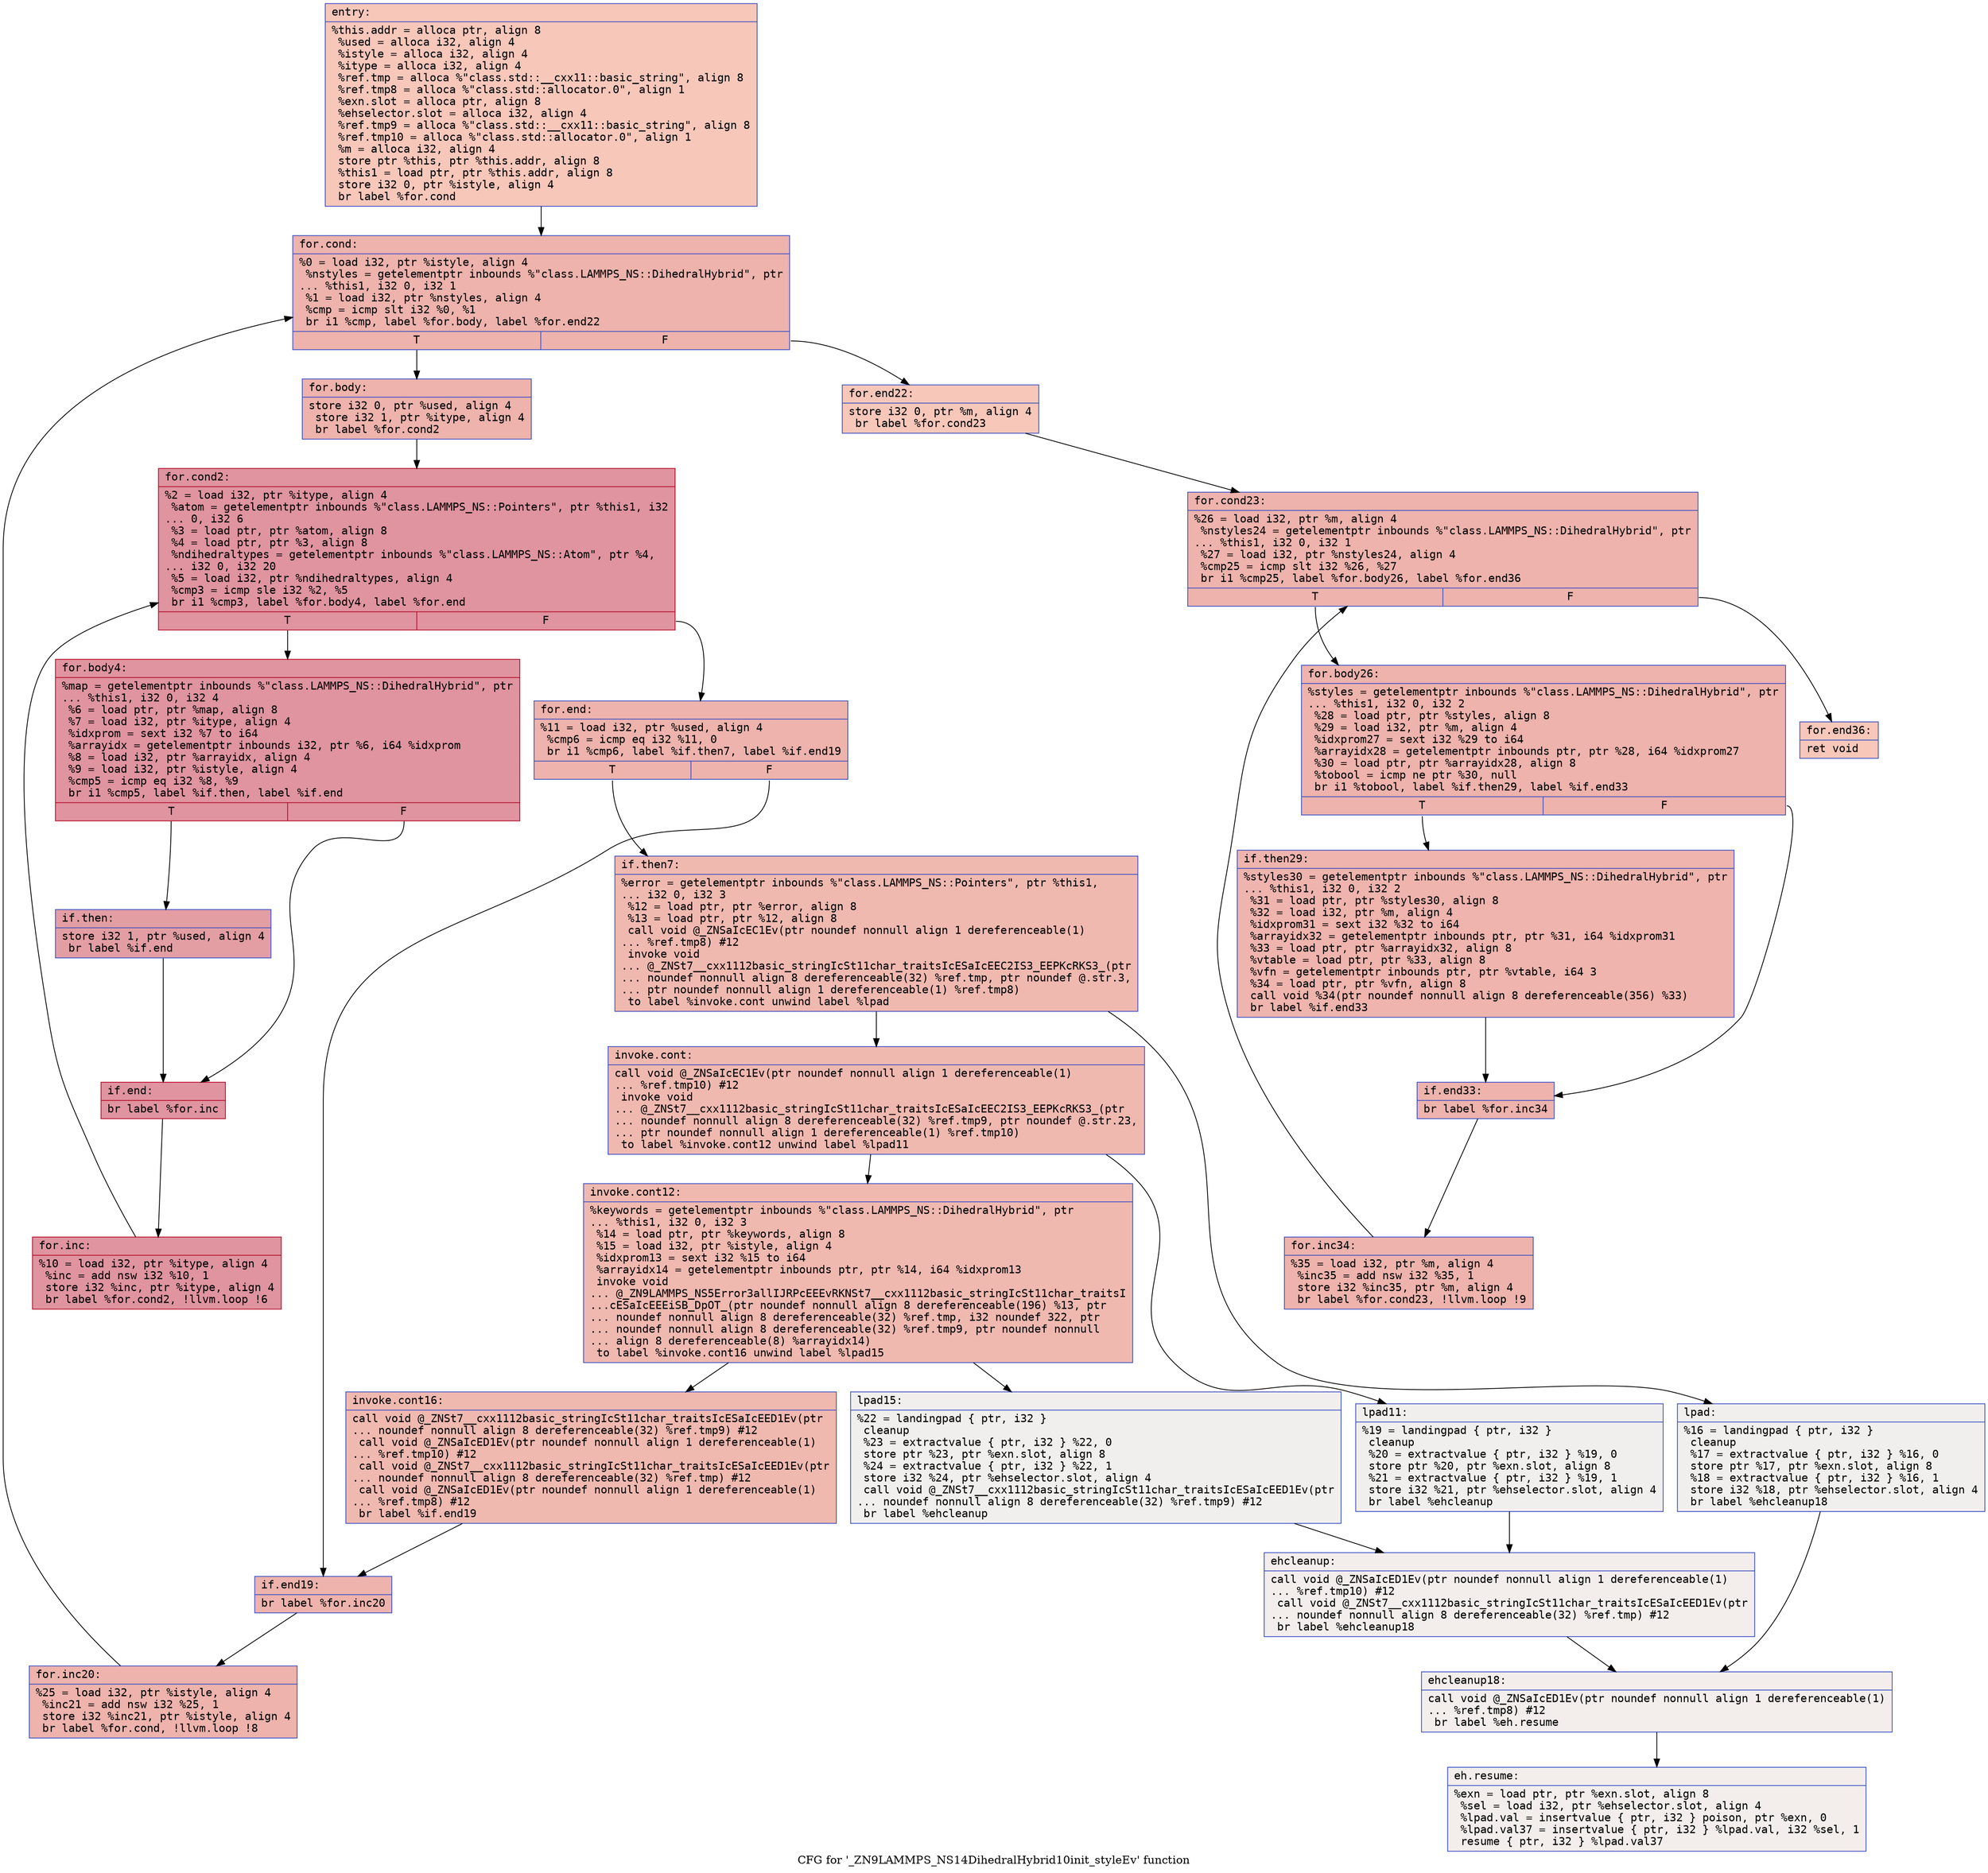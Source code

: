digraph "CFG for '_ZN9LAMMPS_NS14DihedralHybrid10init_styleEv' function" {
	label="CFG for '_ZN9LAMMPS_NS14DihedralHybrid10init_styleEv' function";

	Node0x56273af546e0 [shape=record,color="#3d50c3ff", style=filled, fillcolor="#ec7f6370" fontname="Courier",label="{entry:\l|  %this.addr = alloca ptr, align 8\l  %used = alloca i32, align 4\l  %istyle = alloca i32, align 4\l  %itype = alloca i32, align 4\l  %ref.tmp = alloca %\"class.std::__cxx11::basic_string\", align 8\l  %ref.tmp8 = alloca %\"class.std::allocator.0\", align 1\l  %exn.slot = alloca ptr, align 8\l  %ehselector.slot = alloca i32, align 4\l  %ref.tmp9 = alloca %\"class.std::__cxx11::basic_string\", align 8\l  %ref.tmp10 = alloca %\"class.std::allocator.0\", align 1\l  %m = alloca i32, align 4\l  store ptr %this, ptr %this.addr, align 8\l  %this1 = load ptr, ptr %this.addr, align 8\l  store i32 0, ptr %istyle, align 4\l  br label %for.cond\l}"];
	Node0x56273af546e0 -> Node0x56273af54fd0[tooltip="entry -> for.cond\nProbability 100.00%" ];
	Node0x56273af54fd0 [shape=record,color="#3d50c3ff", style=filled, fillcolor="#d6524470" fontname="Courier",label="{for.cond:\l|  %0 = load i32, ptr %istyle, align 4\l  %nstyles = getelementptr inbounds %\"class.LAMMPS_NS::DihedralHybrid\", ptr\l... %this1, i32 0, i32 1\l  %1 = load i32, ptr %nstyles, align 4\l  %cmp = icmp slt i32 %0, %1\l  br i1 %cmp, label %for.body, label %for.end22\l|{<s0>T|<s1>F}}"];
	Node0x56273af54fd0:s0 -> Node0x56273af5a410[tooltip="for.cond -> for.body\nProbability 96.88%" ];
	Node0x56273af54fd0:s1 -> Node0x56273af5a490[tooltip="for.cond -> for.end22\nProbability 3.12%" ];
	Node0x56273af5a410 [shape=record,color="#3d50c3ff", style=filled, fillcolor="#d6524470" fontname="Courier",label="{for.body:\l|  store i32 0, ptr %used, align 4\l  store i32 1, ptr %itype, align 4\l  br label %for.cond2\l}"];
	Node0x56273af5a410 -> Node0x56273af5a700[tooltip="for.body -> for.cond2\nProbability 100.00%" ];
	Node0x56273af5a700 [shape=record,color="#b70d28ff", style=filled, fillcolor="#b70d2870" fontname="Courier",label="{for.cond2:\l|  %2 = load i32, ptr %itype, align 4\l  %atom = getelementptr inbounds %\"class.LAMMPS_NS::Pointers\", ptr %this1, i32\l... 0, i32 6\l  %3 = load ptr, ptr %atom, align 8\l  %4 = load ptr, ptr %3, align 8\l  %ndihedraltypes = getelementptr inbounds %\"class.LAMMPS_NS::Atom\", ptr %4,\l... i32 0, i32 20\l  %5 = load i32, ptr %ndihedraltypes, align 4\l  %cmp3 = icmp sle i32 %2, %5\l  br i1 %cmp3, label %for.body4, label %for.end\l|{<s0>T|<s1>F}}"];
	Node0x56273af5a700:s0 -> Node0x56273af5ac70[tooltip="for.cond2 -> for.body4\nProbability 96.88%" ];
	Node0x56273af5a700:s1 -> Node0x56273af5acf0[tooltip="for.cond2 -> for.end\nProbability 3.12%" ];
	Node0x56273af5ac70 [shape=record,color="#b70d28ff", style=filled, fillcolor="#b70d2870" fontname="Courier",label="{for.body4:\l|  %map = getelementptr inbounds %\"class.LAMMPS_NS::DihedralHybrid\", ptr\l... %this1, i32 0, i32 4\l  %6 = load ptr, ptr %map, align 8\l  %7 = load i32, ptr %itype, align 4\l  %idxprom = sext i32 %7 to i64\l  %arrayidx = getelementptr inbounds i32, ptr %6, i64 %idxprom\l  %8 = load i32, ptr %arrayidx, align 4\l  %9 = load i32, ptr %istyle, align 4\l  %cmp5 = icmp eq i32 %8, %9\l  br i1 %cmp5, label %if.then, label %if.end\l|{<s0>T|<s1>F}}"];
	Node0x56273af5ac70:s0 -> Node0x56273af5b490[tooltip="for.body4 -> if.then\nProbability 50.00%" ];
	Node0x56273af5ac70:s1 -> Node0x56273af5b500[tooltip="for.body4 -> if.end\nProbability 50.00%" ];
	Node0x56273af5b490 [shape=record,color="#3d50c3ff", style=filled, fillcolor="#be242e70" fontname="Courier",label="{if.then:\l|  store i32 1, ptr %used, align 4\l  br label %if.end\l}"];
	Node0x56273af5b490 -> Node0x56273af5b500[tooltip="if.then -> if.end\nProbability 100.00%" ];
	Node0x56273af5b500 [shape=record,color="#b70d28ff", style=filled, fillcolor="#b70d2870" fontname="Courier",label="{if.end:\l|  br label %for.inc\l}"];
	Node0x56273af5b500 -> Node0x56273af5b730[tooltip="if.end -> for.inc\nProbability 100.00%" ];
	Node0x56273af5b730 [shape=record,color="#b70d28ff", style=filled, fillcolor="#b70d2870" fontname="Courier",label="{for.inc:\l|  %10 = load i32, ptr %itype, align 4\l  %inc = add nsw i32 %10, 1\l  store i32 %inc, ptr %itype, align 4\l  br label %for.cond2, !llvm.loop !6\l}"];
	Node0x56273af5b730 -> Node0x56273af5a700[tooltip="for.inc -> for.cond2\nProbability 100.00%" ];
	Node0x56273af5acf0 [shape=record,color="#3d50c3ff", style=filled, fillcolor="#d6524470" fontname="Courier",label="{for.end:\l|  %11 = load i32, ptr %used, align 4\l  %cmp6 = icmp eq i32 %11, 0\l  br i1 %cmp6, label %if.then7, label %if.end19\l|{<s0>T|<s1>F}}"];
	Node0x56273af5acf0:s0 -> Node0x56273af5bc50[tooltip="for.end -> if.then7\nProbability 37.50%" ];
	Node0x56273af5acf0:s1 -> Node0x56273af5bcd0[tooltip="for.end -> if.end19\nProbability 62.50%" ];
	Node0x56273af5bc50 [shape=record,color="#3d50c3ff", style=filled, fillcolor="#de614d70" fontname="Courier",label="{if.then7:\l|  %error = getelementptr inbounds %\"class.LAMMPS_NS::Pointers\", ptr %this1,\l... i32 0, i32 3\l  %12 = load ptr, ptr %error, align 8\l  %13 = load ptr, ptr %12, align 8\l  call void @_ZNSaIcEC1Ev(ptr noundef nonnull align 1 dereferenceable(1)\l... %ref.tmp8) #12\l  invoke void\l... @_ZNSt7__cxx1112basic_stringIcSt11char_traitsIcESaIcEEC2IS3_EEPKcRKS3_(ptr\l... noundef nonnull align 8 dereferenceable(32) %ref.tmp, ptr noundef @.str.3,\l... ptr noundef nonnull align 1 dereferenceable(1) %ref.tmp8)\l          to label %invoke.cont unwind label %lpad\l}"];
	Node0x56273af5bc50 -> Node0x56273af5c160[tooltip="if.then7 -> invoke.cont\nProbability 100.00%" ];
	Node0x56273af5bc50 -> Node0x56273af5c1e0[tooltip="if.then7 -> lpad\nProbability 0.00%" ];
	Node0x56273af5c160 [shape=record,color="#3d50c3ff", style=filled, fillcolor="#de614d70" fontname="Courier",label="{invoke.cont:\l|  call void @_ZNSaIcEC1Ev(ptr noundef nonnull align 1 dereferenceable(1)\l... %ref.tmp10) #12\l  invoke void\l... @_ZNSt7__cxx1112basic_stringIcSt11char_traitsIcESaIcEEC2IS3_EEPKcRKS3_(ptr\l... noundef nonnull align 8 dereferenceable(32) %ref.tmp9, ptr noundef @.str.23,\l... ptr noundef nonnull align 1 dereferenceable(1) %ref.tmp10)\l          to label %invoke.cont12 unwind label %lpad11\l}"];
	Node0x56273af5c160 -> Node0x56273af5c500[tooltip="invoke.cont -> invoke.cont12\nProbability 100.00%" ];
	Node0x56273af5c160 -> Node0x56273af5c550[tooltip="invoke.cont -> lpad11\nProbability 0.00%" ];
	Node0x56273af5c500 [shape=record,color="#3d50c3ff", style=filled, fillcolor="#de614d70" fontname="Courier",label="{invoke.cont12:\l|  %keywords = getelementptr inbounds %\"class.LAMMPS_NS::DihedralHybrid\", ptr\l... %this1, i32 0, i32 3\l  %14 = load ptr, ptr %keywords, align 8\l  %15 = load i32, ptr %istyle, align 4\l  %idxprom13 = sext i32 %15 to i64\l  %arrayidx14 = getelementptr inbounds ptr, ptr %14, i64 %idxprom13\l  invoke void\l... @_ZN9LAMMPS_NS5Error3allIJRPcEEEvRKNSt7__cxx1112basic_stringIcSt11char_traitsI\l...cESaIcEEEiSB_DpOT_(ptr noundef nonnull align 8 dereferenceable(196) %13, ptr\l... noundef nonnull align 8 dereferenceable(32) %ref.tmp, i32 noundef 322, ptr\l... noundef nonnull align 8 dereferenceable(32) %ref.tmp9, ptr noundef nonnull\l... align 8 dereferenceable(8) %arrayidx14)\l          to label %invoke.cont16 unwind label %lpad15\l}"];
	Node0x56273af5c500 -> Node0x56273af5c4b0[tooltip="invoke.cont12 -> invoke.cont16\nProbability 100.00%" ];
	Node0x56273af5c500 -> Node0x56273af5cb80[tooltip="invoke.cont12 -> lpad15\nProbability 0.00%" ];
	Node0x56273af5c4b0 [shape=record,color="#3d50c3ff", style=filled, fillcolor="#de614d70" fontname="Courier",label="{invoke.cont16:\l|  call void @_ZNSt7__cxx1112basic_stringIcSt11char_traitsIcESaIcEED1Ev(ptr\l... noundef nonnull align 8 dereferenceable(32) %ref.tmp9) #12\l  call void @_ZNSaIcED1Ev(ptr noundef nonnull align 1 dereferenceable(1)\l... %ref.tmp10) #12\l  call void @_ZNSt7__cxx1112basic_stringIcSt11char_traitsIcESaIcEED1Ev(ptr\l... noundef nonnull align 8 dereferenceable(32) %ref.tmp) #12\l  call void @_ZNSaIcED1Ev(ptr noundef nonnull align 1 dereferenceable(1)\l... %ref.tmp8) #12\l  br label %if.end19\l}"];
	Node0x56273af5c4b0 -> Node0x56273af5bcd0[tooltip="invoke.cont16 -> if.end19\nProbability 100.00%" ];
	Node0x56273af5c1e0 [shape=record,color="#3d50c3ff", style=filled, fillcolor="#e0dbd870" fontname="Courier",label="{lpad:\l|  %16 = landingpad \{ ptr, i32 \}\l          cleanup\l  %17 = extractvalue \{ ptr, i32 \} %16, 0\l  store ptr %17, ptr %exn.slot, align 8\l  %18 = extractvalue \{ ptr, i32 \} %16, 1\l  store i32 %18, ptr %ehselector.slot, align 4\l  br label %ehcleanup18\l}"];
	Node0x56273af5c1e0 -> Node0x56273af5d540[tooltip="lpad -> ehcleanup18\nProbability 100.00%" ];
	Node0x56273af5c550 [shape=record,color="#3d50c3ff", style=filled, fillcolor="#e0dbd870" fontname="Courier",label="{lpad11:\l|  %19 = landingpad \{ ptr, i32 \}\l          cleanup\l  %20 = extractvalue \{ ptr, i32 \} %19, 0\l  store ptr %20, ptr %exn.slot, align 8\l  %21 = extractvalue \{ ptr, i32 \} %19, 1\l  store i32 %21, ptr %ehselector.slot, align 4\l  br label %ehcleanup\l}"];
	Node0x56273af5c550 -> Node0x56273af5d8b0[tooltip="lpad11 -> ehcleanup\nProbability 100.00%" ];
	Node0x56273af5cb80 [shape=record,color="#3d50c3ff", style=filled, fillcolor="#e0dbd870" fontname="Courier",label="{lpad15:\l|  %22 = landingpad \{ ptr, i32 \}\l          cleanup\l  %23 = extractvalue \{ ptr, i32 \} %22, 0\l  store ptr %23, ptr %exn.slot, align 8\l  %24 = extractvalue \{ ptr, i32 \} %22, 1\l  store i32 %24, ptr %ehselector.slot, align 4\l  call void @_ZNSt7__cxx1112basic_stringIcSt11char_traitsIcESaIcEED1Ev(ptr\l... noundef nonnull align 8 dereferenceable(32) %ref.tmp9) #12\l  br label %ehcleanup\l}"];
	Node0x56273af5cb80 -> Node0x56273af5d8b0[tooltip="lpad15 -> ehcleanup\nProbability 100.00%" ];
	Node0x56273af5d8b0 [shape=record,color="#3d50c3ff", style=filled, fillcolor="#e3d9d370" fontname="Courier",label="{ehcleanup:\l|  call void @_ZNSaIcED1Ev(ptr noundef nonnull align 1 dereferenceable(1)\l... %ref.tmp10) #12\l  call void @_ZNSt7__cxx1112basic_stringIcSt11char_traitsIcESaIcEED1Ev(ptr\l... noundef nonnull align 8 dereferenceable(32) %ref.tmp) #12\l  br label %ehcleanup18\l}"];
	Node0x56273af5d8b0 -> Node0x56273af5d540[tooltip="ehcleanup -> ehcleanup18\nProbability 100.00%" ];
	Node0x56273af5d540 [shape=record,color="#3d50c3ff", style=filled, fillcolor="#e5d8d170" fontname="Courier",label="{ehcleanup18:\l|  call void @_ZNSaIcED1Ev(ptr noundef nonnull align 1 dereferenceable(1)\l... %ref.tmp8) #12\l  br label %eh.resume\l}"];
	Node0x56273af5d540 -> Node0x56273af5e160[tooltip="ehcleanup18 -> eh.resume\nProbability 100.00%" ];
	Node0x56273af5bcd0 [shape=record,color="#3d50c3ff", style=filled, fillcolor="#d6524470" fontname="Courier",label="{if.end19:\l|  br label %for.inc20\l}"];
	Node0x56273af5bcd0 -> Node0x56273af5add0[tooltip="if.end19 -> for.inc20\nProbability 100.00%" ];
	Node0x56273af5add0 [shape=record,color="#3d50c3ff", style=filled, fillcolor="#d6524470" fontname="Courier",label="{for.inc20:\l|  %25 = load i32, ptr %istyle, align 4\l  %inc21 = add nsw i32 %25, 1\l  store i32 %inc21, ptr %istyle, align 4\l  br label %for.cond, !llvm.loop !8\l}"];
	Node0x56273af5add0 -> Node0x56273af54fd0[tooltip="for.inc20 -> for.cond\nProbability 100.00%" ];
	Node0x56273af5a490 [shape=record,color="#3d50c3ff", style=filled, fillcolor="#ec7f6370" fontname="Courier",label="{for.end22:\l|  store i32 0, ptr %m, align 4\l  br label %for.cond23\l}"];
	Node0x56273af5a490 -> Node0x56273af5ea30[tooltip="for.end22 -> for.cond23\nProbability 100.00%" ];
	Node0x56273af5ea30 [shape=record,color="#3d50c3ff", style=filled, fillcolor="#d6524470" fontname="Courier",label="{for.cond23:\l|  %26 = load i32, ptr %m, align 4\l  %nstyles24 = getelementptr inbounds %\"class.LAMMPS_NS::DihedralHybrid\", ptr\l... %this1, i32 0, i32 1\l  %27 = load i32, ptr %nstyles24, align 4\l  %cmp25 = icmp slt i32 %26, %27\l  br i1 %cmp25, label %for.body26, label %for.end36\l|{<s0>T|<s1>F}}"];
	Node0x56273af5ea30:s0 -> Node0x56273af5edc0[tooltip="for.cond23 -> for.body26\nProbability 96.88%" ];
	Node0x56273af5ea30:s1 -> Node0x56273af5ee40[tooltip="for.cond23 -> for.end36\nProbability 3.12%" ];
	Node0x56273af5edc0 [shape=record,color="#3d50c3ff", style=filled, fillcolor="#d6524470" fontname="Courier",label="{for.body26:\l|  %styles = getelementptr inbounds %\"class.LAMMPS_NS::DihedralHybrid\", ptr\l... %this1, i32 0, i32 2\l  %28 = load ptr, ptr %styles, align 8\l  %29 = load i32, ptr %m, align 4\l  %idxprom27 = sext i32 %29 to i64\l  %arrayidx28 = getelementptr inbounds ptr, ptr %28, i64 %idxprom27\l  %30 = load ptr, ptr %arrayidx28, align 8\l  %tobool = icmp ne ptr %30, null\l  br i1 %tobool, label %if.then29, label %if.end33\l|{<s0>T|<s1>F}}"];
	Node0x56273af5edc0:s0 -> Node0x56273af5f3f0[tooltip="for.body26 -> if.then29\nProbability 62.50%" ];
	Node0x56273af5edc0:s1 -> Node0x56273af5f470[tooltip="for.body26 -> if.end33\nProbability 37.50%" ];
	Node0x56273af5f3f0 [shape=record,color="#3d50c3ff", style=filled, fillcolor="#d8564670" fontname="Courier",label="{if.then29:\l|  %styles30 = getelementptr inbounds %\"class.LAMMPS_NS::DihedralHybrid\", ptr\l... %this1, i32 0, i32 2\l  %31 = load ptr, ptr %styles30, align 8\l  %32 = load i32, ptr %m, align 4\l  %idxprom31 = sext i32 %32 to i64\l  %arrayidx32 = getelementptr inbounds ptr, ptr %31, i64 %idxprom31\l  %33 = load ptr, ptr %arrayidx32, align 8\l  %vtable = load ptr, ptr %33, align 8\l  %vfn = getelementptr inbounds ptr, ptr %vtable, i64 3\l  %34 = load ptr, ptr %vfn, align 8\l  call void %34(ptr noundef nonnull align 8 dereferenceable(356) %33)\l  br label %if.end33\l}"];
	Node0x56273af5f3f0 -> Node0x56273af5f470[tooltip="if.then29 -> if.end33\nProbability 100.00%" ];
	Node0x56273af5f470 [shape=record,color="#3d50c3ff", style=filled, fillcolor="#d6524470" fontname="Courier",label="{if.end33:\l|  br label %for.inc34\l}"];
	Node0x56273af5f470 -> Node0x56273af5fce0[tooltip="if.end33 -> for.inc34\nProbability 100.00%" ];
	Node0x56273af5fce0 [shape=record,color="#3d50c3ff", style=filled, fillcolor="#d6524470" fontname="Courier",label="{for.inc34:\l|  %35 = load i32, ptr %m, align 4\l  %inc35 = add nsw i32 %35, 1\l  store i32 %inc35, ptr %m, align 4\l  br label %for.cond23, !llvm.loop !9\l}"];
	Node0x56273af5fce0 -> Node0x56273af5ea30[tooltip="for.inc34 -> for.cond23\nProbability 100.00%" ];
	Node0x56273af5ee40 [shape=record,color="#3d50c3ff", style=filled, fillcolor="#ec7f6370" fontname="Courier",label="{for.end36:\l|  ret void\l}"];
	Node0x56273af5e160 [shape=record,color="#3d50c3ff", style=filled, fillcolor="#e5d8d170" fontname="Courier",label="{eh.resume:\l|  %exn = load ptr, ptr %exn.slot, align 8\l  %sel = load i32, ptr %ehselector.slot, align 4\l  %lpad.val = insertvalue \{ ptr, i32 \} poison, ptr %exn, 0\l  %lpad.val37 = insertvalue \{ ptr, i32 \} %lpad.val, i32 %sel, 1\l  resume \{ ptr, i32 \} %lpad.val37\l}"];
}

